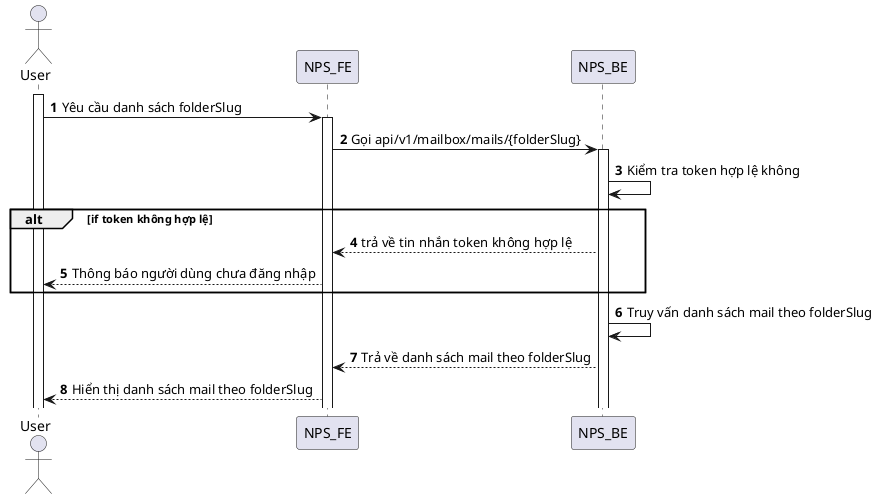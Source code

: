 @startuml
autonumber
actor User
activate User
User -> NPS_FE: Yêu cầu danh sách folderSlug
activate NPS_FE
NPS_FE -> NPS_BE: Gọi api/v1/mailbox/mails/{folderSlug}
activate NPS_BE
NPS_BE -> NPS_BE: Kiểm tra token hợp lệ không
alt if token không hợp lệ
NPS_BE --> NPS_FE: trả về tin nhắn token không hợp lệ
NPS_FE --> User: Thông báo người dùng chưa đăng nhập
end
NPS_BE -> NPS_BE: Truy vấn danh sách mail theo folderSlug
NPS_BE --> NPS_FE: Trả về danh sách mail theo folderSlug
NPS_FE --> User: Hiển thị danh sách mail theo folderSlug
@enduml